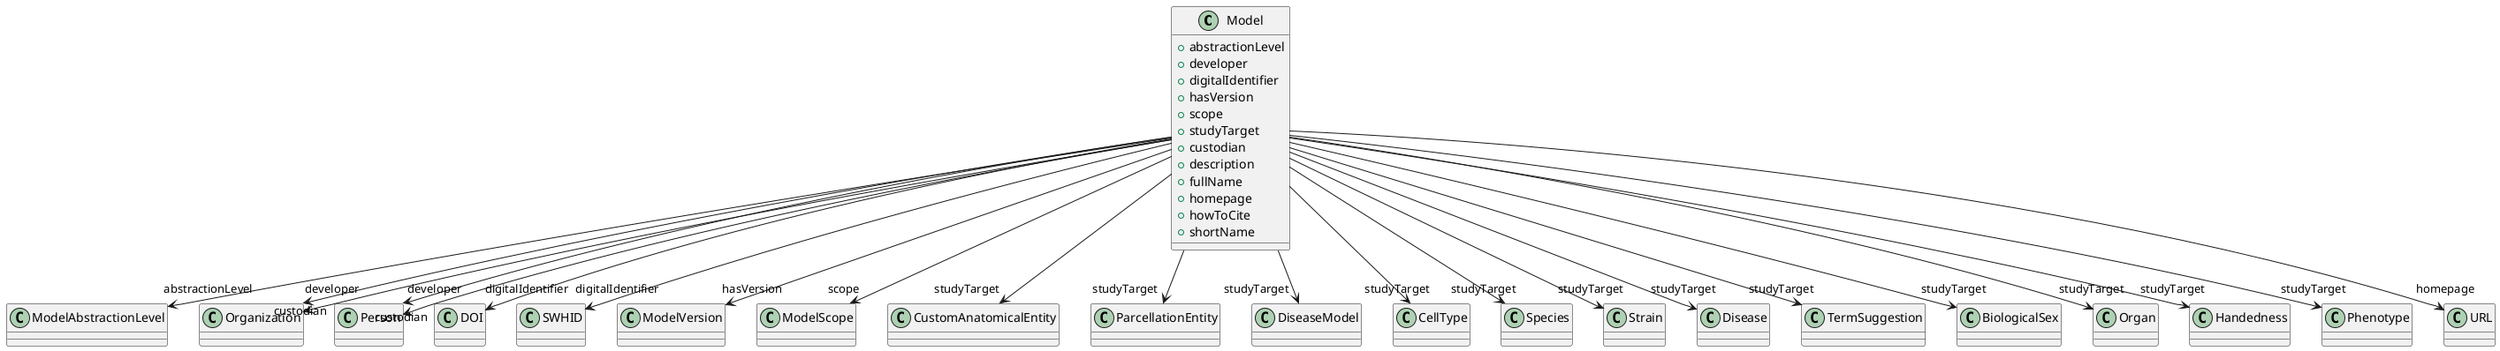@startuml
class Model {
+abstractionLevel
+developer
+digitalIdentifier
+hasVersion
+scope
+studyTarget
+custodian
+description
+fullName
+homepage
+howToCite
+shortName

}
Model -d-> "abstractionLevel" ModelAbstractionLevel
Model -d-> "developer" Organization
Model -d-> "developer" Person
Model -d-> "digitalIdentifier" DOI
Model -d-> "digitalIdentifier" SWHID
Model -d-> "hasVersion" ModelVersion
Model -d-> "scope" ModelScope
Model -d-> "studyTarget" CustomAnatomicalEntity
Model -d-> "studyTarget" ParcellationEntity
Model -d-> "studyTarget" DiseaseModel
Model -d-> "studyTarget" CellType
Model -d-> "studyTarget" Species
Model -d-> "studyTarget" Strain
Model -d-> "studyTarget" Disease
Model -d-> "studyTarget" TermSuggestion
Model -d-> "studyTarget" BiologicalSex
Model -d-> "studyTarget" Organ
Model -d-> "studyTarget" Handedness
Model -d-> "studyTarget" Phenotype
Model -d-> "custodian" Organization
Model -d-> "custodian" Person
Model -d-> "homepage" URL

@enduml